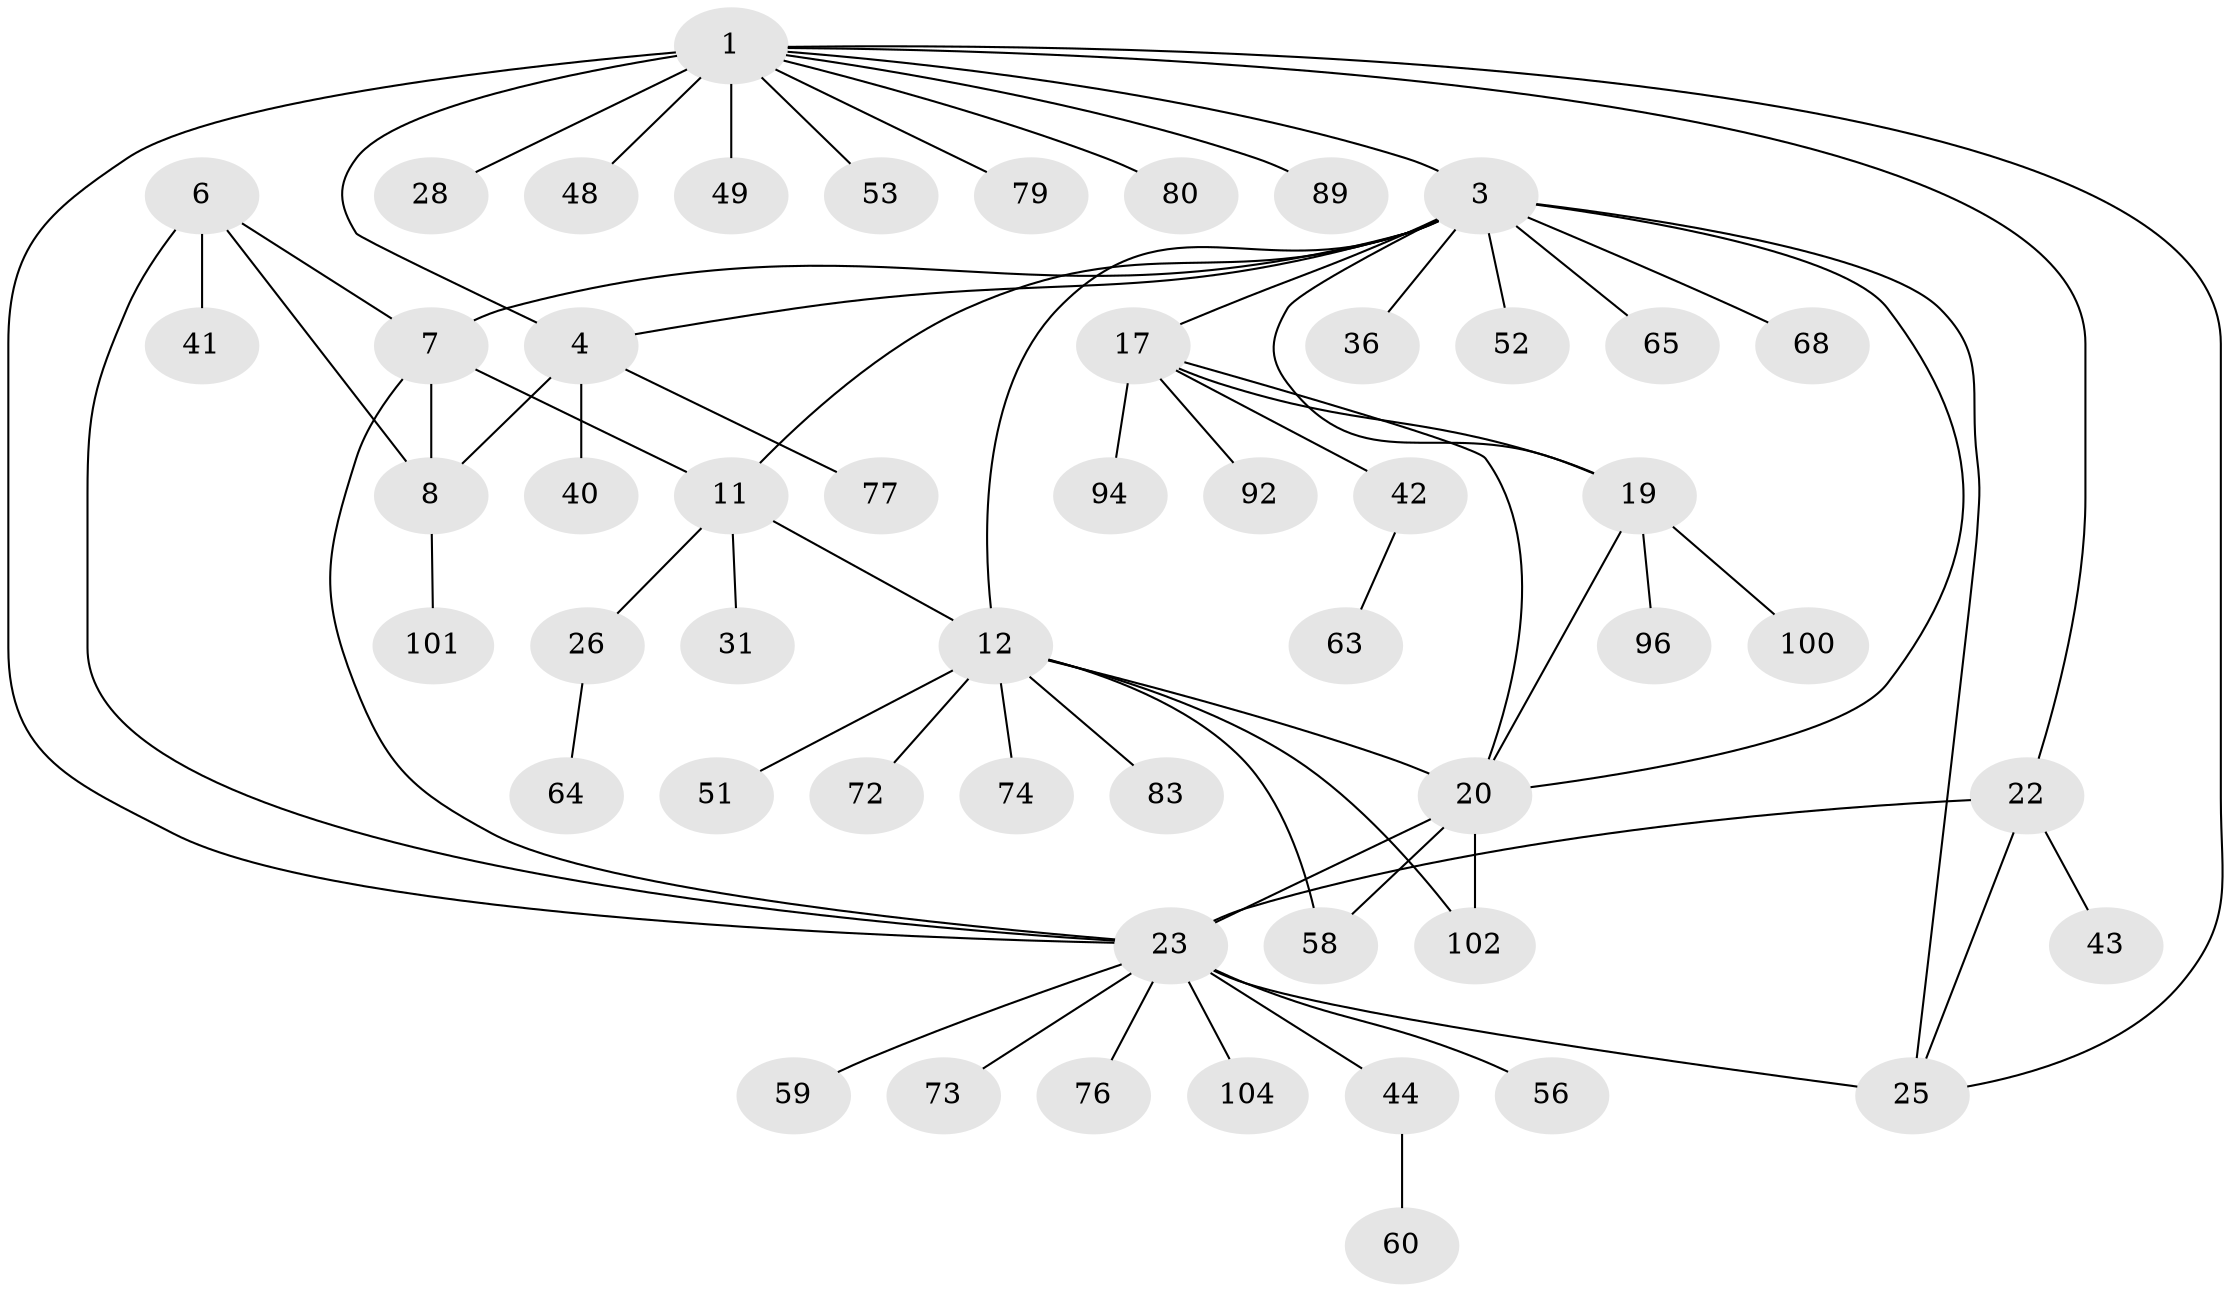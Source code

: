 // original degree distribution, {8: 0.0673076923076923, 6: 0.057692307692307696, 9: 0.019230769230769232, 7: 0.04807692307692308, 4: 0.009615384615384616, 10: 0.028846153846153848, 5: 0.009615384615384616, 2: 0.18269230769230768, 1: 0.5576923076923077, 3: 0.019230769230769232}
// Generated by graph-tools (version 1.1) at 2025/16/03/09/25 04:16:10]
// undirected, 52 vertices, 69 edges
graph export_dot {
graph [start="1"]
  node [color=gray90,style=filled];
  1 [super="+2+21"];
  3 [super="+99+82+13+61+16"];
  4 [super="+5"];
  6;
  7 [super="+34+55+9+75"];
  8 [super="+27+10+98"];
  11 [super="+66+15+45"];
  12 [super="+14+32"];
  17 [super="+38"];
  19;
  20;
  22;
  23 [super="+24"];
  25 [super="+35"];
  26;
  28 [super="+33"];
  31;
  36;
  40;
  41 [super="+69"];
  42 [super="+46"];
  43;
  44;
  48;
  49;
  51;
  52;
  53 [super="+97"];
  56;
  58;
  59;
  60;
  63;
  64 [super="+103"];
  65;
  68;
  72;
  73;
  74;
  76 [super="+87"];
  77;
  79 [super="+95"];
  80;
  83;
  89;
  92;
  94;
  96;
  100;
  101;
  102;
  104;
  1 -- 3 [weight=2];
  1 -- 4 [weight=4];
  1 -- 49;
  1 -- 79;
  1 -- 89;
  1 -- 48;
  1 -- 80;
  1 -- 53;
  1 -- 22;
  1 -- 23 [weight=2];
  1 -- 25;
  1 -- 28;
  3 -- 4 [weight=2];
  3 -- 36;
  3 -- 25;
  3 -- 11 [weight=2];
  3 -- 12 [weight=3];
  3 -- 65;
  3 -- 68;
  3 -- 7;
  3 -- 17 [weight=2];
  3 -- 19 [weight=2];
  3 -- 20 [weight=2];
  3 -- 52;
  4 -- 8;
  4 -- 40;
  4 -- 77;
  6 -- 7 [weight=2];
  6 -- 8 [weight=2];
  6 -- 23;
  6 -- 41;
  7 -- 8 [weight=4];
  7 -- 11;
  7 -- 23;
  8 -- 101;
  11 -- 12 [weight=4];
  11 -- 26;
  11 -- 31;
  12 -- 51;
  12 -- 102;
  12 -- 72;
  12 -- 83;
  12 -- 20;
  12 -- 58;
  12 -- 74;
  17 -- 19;
  17 -- 20;
  17 -- 42;
  17 -- 92;
  17 -- 94;
  19 -- 20;
  19 -- 96;
  19 -- 100;
  20 -- 58;
  20 -- 102;
  20 -- 23;
  22 -- 23 [weight=2];
  22 -- 25;
  22 -- 43;
  23 -- 25 [weight=2];
  23 -- 44;
  23 -- 56;
  23 -- 73;
  23 -- 76;
  23 -- 104;
  23 -- 59;
  26 -- 64;
  42 -- 63;
  44 -- 60;
}
